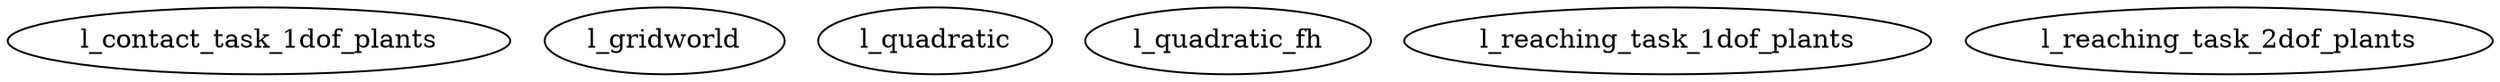 /* Created by mdot for Matlab */
digraph m2html {

  l_contact_task_1dof_plants [URL="l_contact_task_1dof_plants.html"];
  l_gridworld [URL="l_gridworld.html"];
  l_quadratic [URL="l_quadratic.html"];
  l_quadratic_fh [URL="l_quadratic_fh.html"];
  l_reaching_task_1dof_plants [URL="l_reaching_task_1dof_plants.html"];
  l_reaching_task_2dof_plants [URL="l_reaching_task_2dof_plants.html"];
}